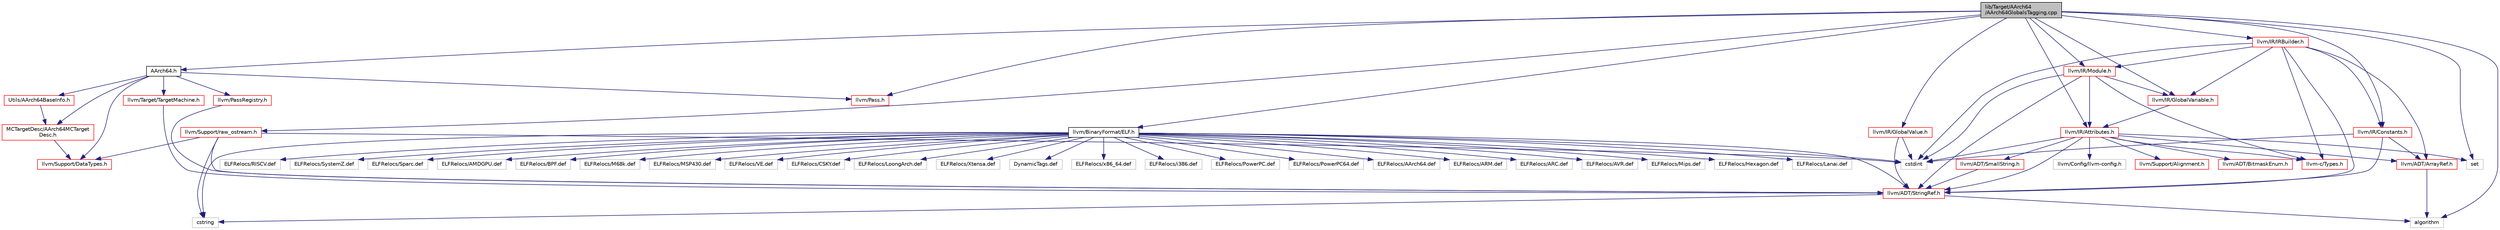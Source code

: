 digraph "lib/Target/AArch64/AArch64GlobalsTagging.cpp"
{
 // LATEX_PDF_SIZE
  bgcolor="transparent";
  edge [fontname="Helvetica",fontsize="10",labelfontname="Helvetica",labelfontsize="10"];
  node [fontname="Helvetica",fontsize="10",shape=record];
  Node1 [label="lib/Target/AArch64\l/AArch64GlobalsTagging.cpp",height=0.2,width=0.4,color="black", fillcolor="grey75", style="filled", fontcolor="black",tooltip=" "];
  Node1 -> Node2 [color="midnightblue",fontsize="10",style="solid",fontname="Helvetica"];
  Node2 [label="AArch64.h",height=0.2,width=0.4,color="black",URL="$AArch64_8h.html",tooltip=" "];
  Node2 -> Node3 [color="midnightblue",fontsize="10",style="solid",fontname="Helvetica"];
  Node3 [label="MCTargetDesc/AArch64MCTarget\lDesc.h",height=0.2,width=0.4,color="red",URL="$AArch64MCTargetDesc_8h.html",tooltip=" "];
  Node3 -> Node7 [color="midnightblue",fontsize="10",style="solid",fontname="Helvetica"];
  Node7 [label="llvm/Support/DataTypes.h",height=0.2,width=0.4,color="red",URL="$Support_2DataTypes_8h.html",tooltip=" "];
  Node2 -> Node53 [color="midnightblue",fontsize="10",style="solid",fontname="Helvetica"];
  Node53 [label="Utils/AArch64BaseInfo.h",height=0.2,width=0.4,color="red",URL="$AArch64BaseInfo_8h.html",tooltip=" "];
  Node53 -> Node3 [color="midnightblue",fontsize="10",style="solid",fontname="Helvetica"];
  Node2 -> Node61 [color="midnightblue",fontsize="10",style="solid",fontname="Helvetica"];
  Node61 [label="llvm/Pass.h",height=0.2,width=0.4,color="red",URL="$Pass_8h.html",tooltip=" "];
  Node2 -> Node65 [color="midnightblue",fontsize="10",style="solid",fontname="Helvetica"];
  Node65 [label="llvm/PassRegistry.h",height=0.2,width=0.4,color="red",URL="$PassRegistry_8h.html",tooltip=" "];
  Node65 -> Node55 [color="midnightblue",fontsize="10",style="solid",fontname="Helvetica"];
  Node55 [label="llvm/ADT/StringRef.h",height=0.2,width=0.4,color="red",URL="$StringRef_8h.html",tooltip=" "];
  Node55 -> Node26 [color="midnightblue",fontsize="10",style="solid",fontname="Helvetica"];
  Node26 [label="algorithm",height=0.2,width=0.4,color="grey75",tooltip=" "];
  Node55 -> Node21 [color="midnightblue",fontsize="10",style="solid",fontname="Helvetica"];
  Node21 [label="cstring",height=0.2,width=0.4,color="grey75",tooltip=" "];
  Node2 -> Node7 [color="midnightblue",fontsize="10",style="solid",fontname="Helvetica"];
  Node2 -> Node98 [color="midnightblue",fontsize="10",style="solid",fontname="Helvetica"];
  Node98 [label="llvm/Target/TargetMachine.h",height=0.2,width=0.4,color="red",URL="$Target_2TargetMachine_8h.html",tooltip=" "];
  Node98 -> Node55 [color="midnightblue",fontsize="10",style="solid",fontname="Helvetica"];
  Node1 -> Node174 [color="midnightblue",fontsize="10",style="solid",fontname="Helvetica"];
  Node174 [label="llvm/BinaryFormat/ELF.h",height=0.2,width=0.4,color="black",URL="$BinaryFormat_2ELF_8h.html",tooltip=" "];
  Node174 -> Node55 [color="midnightblue",fontsize="10",style="solid",fontname="Helvetica"];
  Node174 -> Node18 [color="midnightblue",fontsize="10",style="solid",fontname="Helvetica"];
  Node18 [label="cstdint",height=0.2,width=0.4,color="grey75",tooltip=" "];
  Node174 -> Node21 [color="midnightblue",fontsize="10",style="solid",fontname="Helvetica"];
  Node174 -> Node175 [color="midnightblue",fontsize="10",style="solid",fontname="Helvetica"];
  Node175 [label="ELFRelocs/x86_64.def",height=0.2,width=0.4,color="grey75",tooltip=" "];
  Node174 -> Node176 [color="midnightblue",fontsize="10",style="solid",fontname="Helvetica"];
  Node176 [label="ELFRelocs/i386.def",height=0.2,width=0.4,color="grey75",tooltip=" "];
  Node174 -> Node177 [color="midnightblue",fontsize="10",style="solid",fontname="Helvetica"];
  Node177 [label="ELFRelocs/PowerPC.def",height=0.2,width=0.4,color="grey75",tooltip=" "];
  Node174 -> Node178 [color="midnightblue",fontsize="10",style="solid",fontname="Helvetica"];
  Node178 [label="ELFRelocs/PowerPC64.def",height=0.2,width=0.4,color="grey75",tooltip=" "];
  Node174 -> Node179 [color="midnightblue",fontsize="10",style="solid",fontname="Helvetica"];
  Node179 [label="ELFRelocs/AArch64.def",height=0.2,width=0.4,color="grey75",tooltip=" "];
  Node174 -> Node180 [color="midnightblue",fontsize="10",style="solid",fontname="Helvetica"];
  Node180 [label="ELFRelocs/ARM.def",height=0.2,width=0.4,color="grey75",tooltip=" "];
  Node174 -> Node181 [color="midnightblue",fontsize="10",style="solid",fontname="Helvetica"];
  Node181 [label="ELFRelocs/ARC.def",height=0.2,width=0.4,color="grey75",tooltip=" "];
  Node174 -> Node182 [color="midnightblue",fontsize="10",style="solid",fontname="Helvetica"];
  Node182 [label="ELFRelocs/AVR.def",height=0.2,width=0.4,color="grey75",tooltip=" "];
  Node174 -> Node183 [color="midnightblue",fontsize="10",style="solid",fontname="Helvetica"];
  Node183 [label="ELFRelocs/Mips.def",height=0.2,width=0.4,color="grey75",tooltip=" "];
  Node174 -> Node184 [color="midnightblue",fontsize="10",style="solid",fontname="Helvetica"];
  Node184 [label="ELFRelocs/Hexagon.def",height=0.2,width=0.4,color="grey75",tooltip=" "];
  Node174 -> Node185 [color="midnightblue",fontsize="10",style="solid",fontname="Helvetica"];
  Node185 [label="ELFRelocs/Lanai.def",height=0.2,width=0.4,color="grey75",tooltip=" "];
  Node174 -> Node186 [color="midnightblue",fontsize="10",style="solid",fontname="Helvetica"];
  Node186 [label="ELFRelocs/RISCV.def",height=0.2,width=0.4,color="grey75",tooltip=" "];
  Node174 -> Node187 [color="midnightblue",fontsize="10",style="solid",fontname="Helvetica"];
  Node187 [label="ELFRelocs/SystemZ.def",height=0.2,width=0.4,color="grey75",tooltip=" "];
  Node174 -> Node188 [color="midnightblue",fontsize="10",style="solid",fontname="Helvetica"];
  Node188 [label="ELFRelocs/Sparc.def",height=0.2,width=0.4,color="grey75",tooltip=" "];
  Node174 -> Node189 [color="midnightblue",fontsize="10",style="solid",fontname="Helvetica"];
  Node189 [label="ELFRelocs/AMDGPU.def",height=0.2,width=0.4,color="grey75",tooltip=" "];
  Node174 -> Node190 [color="midnightblue",fontsize="10",style="solid",fontname="Helvetica"];
  Node190 [label="ELFRelocs/BPF.def",height=0.2,width=0.4,color="grey75",tooltip=" "];
  Node174 -> Node191 [color="midnightblue",fontsize="10",style="solid",fontname="Helvetica"];
  Node191 [label="ELFRelocs/M68k.def",height=0.2,width=0.4,color="grey75",tooltip=" "];
  Node174 -> Node192 [color="midnightblue",fontsize="10",style="solid",fontname="Helvetica"];
  Node192 [label="ELFRelocs/MSP430.def",height=0.2,width=0.4,color="grey75",tooltip=" "];
  Node174 -> Node193 [color="midnightblue",fontsize="10",style="solid",fontname="Helvetica"];
  Node193 [label="ELFRelocs/VE.def",height=0.2,width=0.4,color="grey75",tooltip=" "];
  Node174 -> Node194 [color="midnightblue",fontsize="10",style="solid",fontname="Helvetica"];
  Node194 [label="ELFRelocs/CSKY.def",height=0.2,width=0.4,color="grey75",tooltip=" "];
  Node174 -> Node195 [color="midnightblue",fontsize="10",style="solid",fontname="Helvetica"];
  Node195 [label="ELFRelocs/LoongArch.def",height=0.2,width=0.4,color="grey75",tooltip=" "];
  Node174 -> Node196 [color="midnightblue",fontsize="10",style="solid",fontname="Helvetica"];
  Node196 [label="ELFRelocs/Xtensa.def",height=0.2,width=0.4,color="grey75",tooltip=" "];
  Node174 -> Node197 [color="midnightblue",fontsize="10",style="solid",fontname="Helvetica"];
  Node197 [label="DynamicTags.def",height=0.2,width=0.4,color="grey75",tooltip=" "];
  Node1 -> Node116 [color="midnightblue",fontsize="10",style="solid",fontname="Helvetica"];
  Node116 [label="llvm/IR/Attributes.h",height=0.2,width=0.4,color="red",URL="$Attributes_8h.html",tooltip=" "];
  Node116 -> Node76 [color="midnightblue",fontsize="10",style="solid",fontname="Helvetica"];
  Node76 [label="llvm-c/Types.h",height=0.2,width=0.4,color="red",URL="$Types_8h.html",tooltip=" "];
  Node116 -> Node5 [color="midnightblue",fontsize="10",style="solid",fontname="Helvetica"];
  Node5 [label="llvm/ADT/ArrayRef.h",height=0.2,width=0.4,color="red",URL="$ArrayRef_8h.html",tooltip=" "];
  Node5 -> Node26 [color="midnightblue",fontsize="10",style="solid",fontname="Helvetica"];
  Node116 -> Node117 [color="midnightblue",fontsize="10",style="solid",fontname="Helvetica"];
  Node117 [label="llvm/ADT/BitmaskEnum.h",height=0.2,width=0.4,color="red",URL="$BitmaskEnum_8h.html",tooltip=" "];
  Node116 -> Node90 [color="midnightblue",fontsize="10",style="solid",fontname="Helvetica"];
  Node90 [label="llvm/ADT/SmallString.h",height=0.2,width=0.4,color="red",URL="$SmallString_8h.html",tooltip=" "];
  Node90 -> Node55 [color="midnightblue",fontsize="10",style="solid",fontname="Helvetica"];
  Node116 -> Node55 [color="midnightblue",fontsize="10",style="solid",fontname="Helvetica"];
  Node116 -> Node14 [color="midnightblue",fontsize="10",style="solid",fontname="Helvetica"];
  Node14 [label="llvm/Config/llvm-config.h",height=0.2,width=0.4,color="grey75",tooltip=" "];
  Node116 -> Node103 [color="midnightblue",fontsize="10",style="solid",fontname="Helvetica"];
  Node103 [label="llvm/Support/Alignment.h",height=0.2,width=0.4,color="red",URL="$Alignment_8h.html",tooltip=" "];
  Node116 -> Node18 [color="midnightblue",fontsize="10",style="solid",fontname="Helvetica"];
  Node116 -> Node120 [color="midnightblue",fontsize="10",style="solid",fontname="Helvetica"];
  Node120 [label="set",height=0.2,width=0.4,color="grey75",tooltip=" "];
  Node1 -> Node198 [color="midnightblue",fontsize="10",style="solid",fontname="Helvetica"];
  Node198 [label="llvm/IR/Constants.h",height=0.2,width=0.4,color="red",URL="$Constants_8h.html",tooltip=" "];
  Node198 -> Node5 [color="midnightblue",fontsize="10",style="solid",fontname="Helvetica"];
  Node198 -> Node55 [color="midnightblue",fontsize="10",style="solid",fontname="Helvetica"];
  Node198 -> Node18 [color="midnightblue",fontsize="10",style="solid",fontname="Helvetica"];
  Node1 -> Node146 [color="midnightblue",fontsize="10",style="solid",fontname="Helvetica"];
  Node146 [label="llvm/IR/GlobalValue.h",height=0.2,width=0.4,color="red",URL="$GlobalValue_8h.html",tooltip=" "];
  Node146 -> Node55 [color="midnightblue",fontsize="10",style="solid",fontname="Helvetica"];
  Node146 -> Node18 [color="midnightblue",fontsize="10",style="solid",fontname="Helvetica"];
  Node1 -> Node154 [color="midnightblue",fontsize="10",style="solid",fontname="Helvetica"];
  Node154 [label="llvm/IR/GlobalVariable.h",height=0.2,width=0.4,color="red",URL="$GlobalVariable_8h.html",tooltip=" "];
  Node154 -> Node116 [color="midnightblue",fontsize="10",style="solid",fontname="Helvetica"];
  Node1 -> Node200 [color="midnightblue",fontsize="10",style="solid",fontname="Helvetica"];
  Node200 [label="llvm/IR/IRBuilder.h",height=0.2,width=0.4,color="red",URL="$IRBuilder_8h.html",tooltip=" "];
  Node200 -> Node76 [color="midnightblue",fontsize="10",style="solid",fontname="Helvetica"];
  Node200 -> Node5 [color="midnightblue",fontsize="10",style="solid",fontname="Helvetica"];
  Node200 -> Node55 [color="midnightblue",fontsize="10",style="solid",fontname="Helvetica"];
  Node200 -> Node198 [color="midnightblue",fontsize="10",style="solid",fontname="Helvetica"];
  Node200 -> Node154 [color="midnightblue",fontsize="10",style="solid",fontname="Helvetica"];
  Node200 -> Node150 [color="midnightblue",fontsize="10",style="solid",fontname="Helvetica"];
  Node150 [label="llvm/IR/Module.h",height=0.2,width=0.4,color="red",URL="$Module_8h.html",tooltip=" "];
  Node150 -> Node76 [color="midnightblue",fontsize="10",style="solid",fontname="Helvetica"];
  Node150 -> Node55 [color="midnightblue",fontsize="10",style="solid",fontname="Helvetica"];
  Node150 -> Node116 [color="midnightblue",fontsize="10",style="solid",fontname="Helvetica"];
  Node150 -> Node154 [color="midnightblue",fontsize="10",style="solid",fontname="Helvetica"];
  Node150 -> Node18 [color="midnightblue",fontsize="10",style="solid",fontname="Helvetica"];
  Node200 -> Node18 [color="midnightblue",fontsize="10",style="solid",fontname="Helvetica"];
  Node1 -> Node150 [color="midnightblue",fontsize="10",style="solid",fontname="Helvetica"];
  Node1 -> Node61 [color="midnightblue",fontsize="10",style="solid",fontname="Helvetica"];
  Node1 -> Node97 [color="midnightblue",fontsize="10",style="solid",fontname="Helvetica"];
  Node97 [label="llvm/Support/raw_ostream.h",height=0.2,width=0.4,color="red",URL="$raw__ostream_8h.html",tooltip=" "];
  Node97 -> Node55 [color="midnightblue",fontsize="10",style="solid",fontname="Helvetica"];
  Node97 -> Node7 [color="midnightblue",fontsize="10",style="solid",fontname="Helvetica"];
  Node97 -> Node18 [color="midnightblue",fontsize="10",style="solid",fontname="Helvetica"];
  Node97 -> Node21 [color="midnightblue",fontsize="10",style="solid",fontname="Helvetica"];
  Node1 -> Node26 [color="midnightblue",fontsize="10",style="solid",fontname="Helvetica"];
  Node1 -> Node120 [color="midnightblue",fontsize="10",style="solid",fontname="Helvetica"];
}

